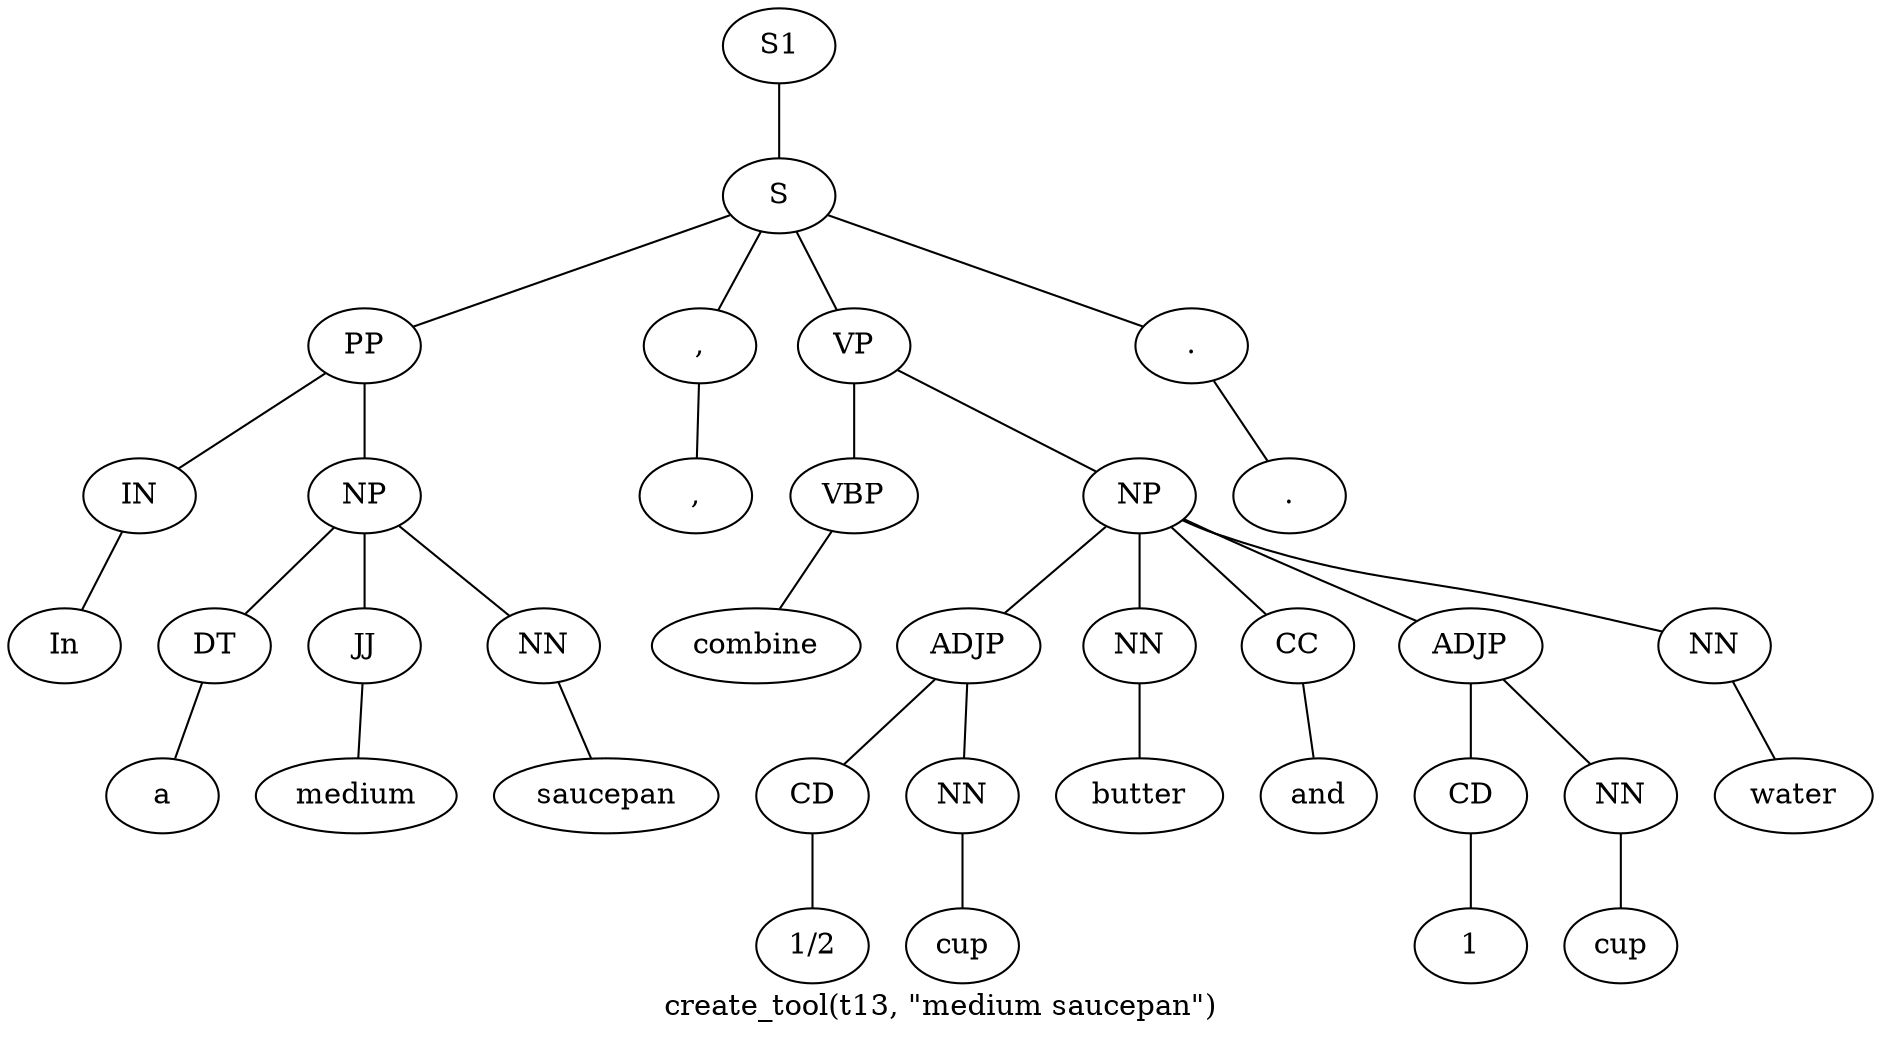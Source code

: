 graph SyntaxGraph {
	label = "create_tool(t13, \"medium saucepan\")";
	Node0 [label="S1"];
	Node1 [label="S"];
	Node2 [label="PP"];
	Node3 [label="IN"];
	Node4 [label="In"];
	Node5 [label="NP"];
	Node6 [label="DT"];
	Node7 [label="a"];
	Node8 [label="JJ"];
	Node9 [label="medium"];
	Node10 [label="NN"];
	Node11 [label="saucepan"];
	Node12 [label=","];
	Node13 [label=","];
	Node14 [label="VP"];
	Node15 [label="VBP"];
	Node16 [label="combine"];
	Node17 [label="NP"];
	Node18 [label="ADJP"];
	Node19 [label="CD"];
	Node20 [label="1/2"];
	Node21 [label="NN"];
	Node22 [label="cup"];
	Node23 [label="NN"];
	Node24 [label="butter"];
	Node25 [label="CC"];
	Node26 [label="and"];
	Node27 [label="ADJP"];
	Node28 [label="CD"];
	Node29 [label="1"];
	Node30 [label="NN"];
	Node31 [label="cup"];
	Node32 [label="NN"];
	Node33 [label="water"];
	Node34 [label="."];
	Node35 [label="."];

	Node0 -- Node1;
	Node1 -- Node2;
	Node1 -- Node12;
	Node1 -- Node14;
	Node1 -- Node34;
	Node2 -- Node3;
	Node2 -- Node5;
	Node3 -- Node4;
	Node5 -- Node6;
	Node5 -- Node8;
	Node5 -- Node10;
	Node6 -- Node7;
	Node8 -- Node9;
	Node10 -- Node11;
	Node12 -- Node13;
	Node14 -- Node15;
	Node14 -- Node17;
	Node15 -- Node16;
	Node17 -- Node18;
	Node17 -- Node23;
	Node17 -- Node25;
	Node17 -- Node27;
	Node17 -- Node32;
	Node18 -- Node19;
	Node18 -- Node21;
	Node19 -- Node20;
	Node21 -- Node22;
	Node23 -- Node24;
	Node25 -- Node26;
	Node27 -- Node28;
	Node27 -- Node30;
	Node28 -- Node29;
	Node30 -- Node31;
	Node32 -- Node33;
	Node34 -- Node35;
}